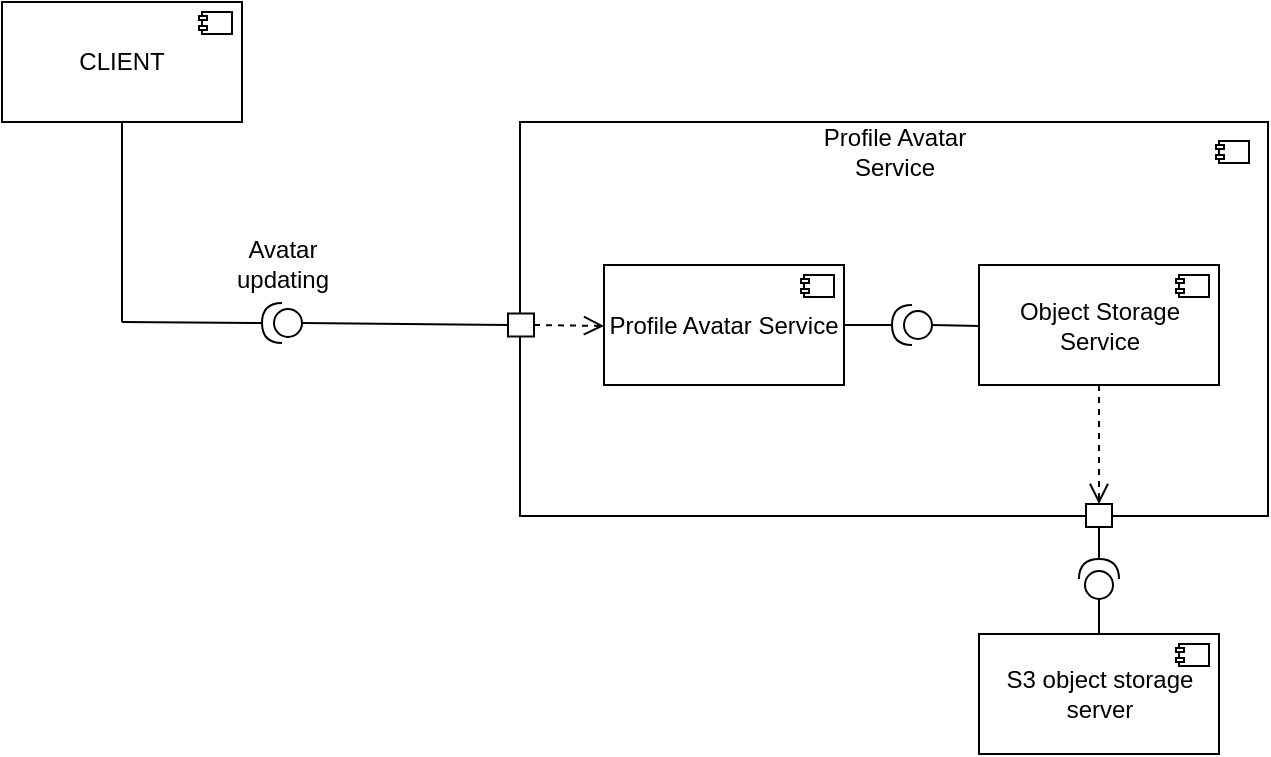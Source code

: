 <mxfile version="20.4.0" type="device"><diagram id="nkQsOTSvymRzPzDoInIp" name="Страница 1"><mxGraphModel dx="1121" dy="1223" grid="0" gridSize="10" guides="1" tooltips="1" connect="1" arrows="1" fold="1" page="1" pageScale="1" pageWidth="827" pageHeight="1169" math="0" shadow="0"><root><mxCell id="0"/><mxCell id="1" parent="0"/><mxCell id="WHRS4bBkxxhz5BvamvaC-1" value="CLIENT" style="rounded=0;whiteSpace=wrap;html=1;" parent="1" vertex="1"><mxGeometry x="88" y="157" width="120" height="60" as="geometry"/></mxCell><mxCell id="WHRS4bBkxxhz5BvamvaC-2" value="" style="rounded=0;whiteSpace=wrap;html=1;" parent="1" vertex="1"><mxGeometry x="347" y="217" width="374" height="197" as="geometry"/></mxCell><mxCell id="WHRS4bBkxxhz5BvamvaC-6" value="" style="rounded=0;whiteSpace=wrap;html=1;" parent="1" vertex="1"><mxGeometry x="188" y="162" width="15" height="11" as="geometry"/></mxCell><mxCell id="WHRS4bBkxxhz5BvamvaC-7" value="" style="rounded=0;whiteSpace=wrap;html=1;" parent="1" vertex="1"><mxGeometry x="186.5" y="164" width="4" height="2" as="geometry"/></mxCell><mxCell id="WHRS4bBkxxhz5BvamvaC-8" value="" style="rounded=0;whiteSpace=wrap;html=1;" parent="1" vertex="1"><mxGeometry x="186.5" y="169" width="4" height="2" as="geometry"/></mxCell><mxCell id="WHRS4bBkxxhz5BvamvaC-11" value="Profile Avatar Service" style="rounded=0;whiteSpace=wrap;html=1;" parent="1" vertex="1"><mxGeometry x="389" y="288.5" width="120" height="60" as="geometry"/></mxCell><mxCell id="WHRS4bBkxxhz5BvamvaC-12" value="" style="rounded=0;whiteSpace=wrap;html=1;" parent="1" vertex="1"><mxGeometry x="489" y="293.5" width="15" height="11" as="geometry"/></mxCell><mxCell id="WHRS4bBkxxhz5BvamvaC-13" value="" style="rounded=0;whiteSpace=wrap;html=1;" parent="1" vertex="1"><mxGeometry x="487.5" y="295.5" width="4" height="2" as="geometry"/></mxCell><mxCell id="WHRS4bBkxxhz5BvamvaC-14" value="" style="rounded=0;whiteSpace=wrap;html=1;" parent="1" vertex="1"><mxGeometry x="487.5" y="300.5" width="4" height="2" as="geometry"/></mxCell><mxCell id="WHRS4bBkxxhz5BvamvaC-15" value="Object Storage Service" style="rounded=0;whiteSpace=wrap;html=1;" parent="1" vertex="1"><mxGeometry x="576.5" y="288.5" width="120" height="60" as="geometry"/></mxCell><mxCell id="WHRS4bBkxxhz5BvamvaC-16" value="" style="rounded=0;whiteSpace=wrap;html=1;" parent="1" vertex="1"><mxGeometry x="676.5" y="293.5" width="15" height="11" as="geometry"/></mxCell><mxCell id="WHRS4bBkxxhz5BvamvaC-17" value="" style="rounded=0;whiteSpace=wrap;html=1;" parent="1" vertex="1"><mxGeometry x="675" y="295.5" width="4" height="2" as="geometry"/></mxCell><mxCell id="WHRS4bBkxxhz5BvamvaC-18" value="" style="rounded=0;whiteSpace=wrap;html=1;" parent="1" vertex="1"><mxGeometry x="675" y="300.5" width="4" height="2" as="geometry"/></mxCell><mxCell id="WHRS4bBkxxhz5BvamvaC-19" value="S3 object storage server" style="rounded=0;whiteSpace=wrap;html=1;" parent="1" vertex="1"><mxGeometry x="576.5" y="473" width="120" height="60" as="geometry"/></mxCell><mxCell id="WHRS4bBkxxhz5BvamvaC-20" value="" style="rounded=0;whiteSpace=wrap;html=1;" parent="1" vertex="1"><mxGeometry x="676.5" y="478" width="15" height="11" as="geometry"/></mxCell><mxCell id="WHRS4bBkxxhz5BvamvaC-21" value="" style="rounded=0;whiteSpace=wrap;html=1;" parent="1" vertex="1"><mxGeometry x="675" y="480" width="4" height="2" as="geometry"/></mxCell><mxCell id="WHRS4bBkxxhz5BvamvaC-22" value="" style="rounded=0;whiteSpace=wrap;html=1;" parent="1" vertex="1"><mxGeometry x="675" y="485" width="4" height="2" as="geometry"/></mxCell><mxCell id="WHRS4bBkxxhz5BvamvaC-23" value="Profile Avatar Service" style="text;html=1;strokeColor=none;fillColor=none;align=center;verticalAlign=middle;whiteSpace=wrap;rounded=0;" parent="1" vertex="1"><mxGeometry x="492.5" y="217" width="83" height="30" as="geometry"/></mxCell><mxCell id="WHRS4bBkxxhz5BvamvaC-24" value="" style="rounded=0;whiteSpace=wrap;html=1;" parent="1" vertex="1"><mxGeometry x="696.5" y="226.5" width="15" height="11" as="geometry"/></mxCell><mxCell id="WHRS4bBkxxhz5BvamvaC-25" value="" style="rounded=0;whiteSpace=wrap;html=1;" parent="1" vertex="1"><mxGeometry x="695" y="228.5" width="4" height="2" as="geometry"/></mxCell><mxCell id="WHRS4bBkxxhz5BvamvaC-26" value="" style="rounded=0;whiteSpace=wrap;html=1;" parent="1" vertex="1"><mxGeometry x="695" y="233.5" width="4" height="2" as="geometry"/></mxCell><mxCell id="WHRS4bBkxxhz5BvamvaC-27" value="" style="shape=providedRequiredInterface;html=1;verticalLabelPosition=bottom;sketch=0;direction=south;rotation=90;" parent="1" vertex="1"><mxGeometry x="218" y="307.5" width="20" height="20" as="geometry"/></mxCell><mxCell id="WHRS4bBkxxhz5BvamvaC-28" value="" style="endArrow=none;html=1;rounded=0;entryX=0.5;entryY=1;entryDx=0;entryDy=0;" parent="1" target="WHRS4bBkxxhz5BvamvaC-1" edge="1"><mxGeometry width="50" height="50" relative="1" as="geometry"><mxPoint x="148" y="317" as="sourcePoint"/><mxPoint x="144" y="229.5" as="targetPoint"/></mxGeometry></mxCell><mxCell id="WHRS4bBkxxhz5BvamvaC-29" value="" style="endArrow=none;html=1;rounded=0;exitX=1;exitY=0.5;exitDx=0;exitDy=0;exitPerimeter=0;" parent="1" source="WHRS4bBkxxhz5BvamvaC-27" edge="1"><mxGeometry width="50" height="50" relative="1" as="geometry"><mxPoint x="93" y="391" as="sourcePoint"/><mxPoint x="148" y="317" as="targetPoint"/></mxGeometry></mxCell><mxCell id="WHRS4bBkxxhz5BvamvaC-30" value="" style="endArrow=none;html=1;rounded=0;exitX=0;exitY=0.5;exitDx=0;exitDy=0;exitPerimeter=0;entryX=0;entryY=0.5;entryDx=0;entryDy=0;" parent="1" source="WHRS4bBkxxhz5BvamvaC-27" target="WHRS4bBkxxhz5BvamvaC-31" edge="1"><mxGeometry width="50" height="50" relative="1" as="geometry"><mxPoint x="255" y="323" as="sourcePoint"/><mxPoint x="333" y="319" as="targetPoint"/></mxGeometry></mxCell><mxCell id="WHRS4bBkxxhz5BvamvaC-31" value="" style="rounded=0;whiteSpace=wrap;html=1;" parent="1" vertex="1"><mxGeometry x="341" y="312.75" width="13" height="11.5" as="geometry"/></mxCell><mxCell id="WHRS4bBkxxhz5BvamvaC-32" value="" style="shape=providedRequiredInterface;html=1;verticalLabelPosition=bottom;sketch=0;direction=south;rotation=90;" parent="1" vertex="1"><mxGeometry x="533" y="308.5" width="20" height="20" as="geometry"/></mxCell><mxCell id="WHRS4bBkxxhz5BvamvaC-33" value="" style="endArrow=none;html=1;rounded=0;exitX=1;exitY=0.5;exitDx=0;exitDy=0;exitPerimeter=0;" parent="1" source="WHRS4bBkxxhz5BvamvaC-32" edge="1"><mxGeometry width="50" height="50" relative="1" as="geometry"><mxPoint x="415" y="392" as="sourcePoint"/><mxPoint x="509" y="318.5" as="targetPoint"/></mxGeometry></mxCell><mxCell id="WHRS4bBkxxhz5BvamvaC-34" value="" style="endArrow=none;html=1;rounded=0;exitX=0;exitY=0.5;exitDx=0;exitDy=0;exitPerimeter=0;" parent="1" source="WHRS4bBkxxhz5BvamvaC-32" edge="1"><mxGeometry width="50" height="50" relative="1" as="geometry"><mxPoint x="567.5" y="318.5" as="sourcePoint"/><mxPoint x="577" y="319" as="targetPoint"/></mxGeometry></mxCell><mxCell id="WHRS4bBkxxhz5BvamvaC-35" value="" style="html=1;verticalAlign=bottom;endArrow=open;dashed=1;endSize=8;rounded=0;exitX=1;exitY=0.5;exitDx=0;exitDy=0;" parent="1" source="WHRS4bBkxxhz5BvamvaC-31" edge="1"><mxGeometry relative="1" as="geometry"><mxPoint x="362" y="318.16" as="sourcePoint"/><mxPoint x="389" y="319" as="targetPoint"/></mxGeometry></mxCell><mxCell id="WHRS4bBkxxhz5BvamvaC-36" value="Avatar updating" style="text;html=1;strokeColor=none;fillColor=none;align=center;verticalAlign=middle;whiteSpace=wrap;rounded=0;" parent="1" vertex="1"><mxGeometry x="195.5" y="272.5" width="65" height="30" as="geometry"/></mxCell><mxCell id="WHRS4bBkxxhz5BvamvaC-38" value="" style="html=1;verticalAlign=bottom;endArrow=open;dashed=1;endSize=8;rounded=0;fontSize=11;exitX=0.5;exitY=1;exitDx=0;exitDy=0;entryX=0.5;entryY=0;entryDx=0;entryDy=0;" parent="1" source="WHRS4bBkxxhz5BvamvaC-15" target="WHRS4bBkxxhz5BvamvaC-39" edge="1"><mxGeometry relative="1" as="geometry"><mxPoint x="650" y="389" as="sourcePoint"/><mxPoint x="570" y="389" as="targetPoint"/></mxGeometry></mxCell><mxCell id="WHRS4bBkxxhz5BvamvaC-39" value="" style="rounded=0;whiteSpace=wrap;html=1;" parent="1" vertex="1"><mxGeometry x="630" y="408" width="13" height="11.5" as="geometry"/></mxCell><mxCell id="WHRS4bBkxxhz5BvamvaC-48" value="" style="shape=providedRequiredInterface;html=1;verticalLabelPosition=bottom;sketch=0;direction=south;rotation=-180;" parent="1" vertex="1"><mxGeometry x="626.5" y="435.5" width="20" height="20" as="geometry"/></mxCell><mxCell id="WHRS4bBkxxhz5BvamvaC-49" value="" style="endArrow=none;html=1;rounded=0;exitX=1;exitY=0.5;exitDx=0;exitDy=0;exitPerimeter=0;" parent="1" source="WHRS4bBkxxhz5BvamvaC-48" edge="1"><mxGeometry width="50" height="50" relative="1" as="geometry"><mxPoint x="501.5" y="519" as="sourcePoint"/><mxPoint x="636.5" y="419.5" as="targetPoint"/></mxGeometry></mxCell><mxCell id="WHRS4bBkxxhz5BvamvaC-50" value="" style="endArrow=none;html=1;rounded=0;exitX=0;exitY=0.5;exitDx=0;exitDy=0;exitPerimeter=0;entryX=0.5;entryY=0;entryDx=0;entryDy=0;" parent="1" source="WHRS4bBkxxhz5BvamvaC-48" target="WHRS4bBkxxhz5BvamvaC-19" edge="1"><mxGeometry width="50" height="50" relative="1" as="geometry"><mxPoint x="663.5" y="451" as="sourcePoint"/><mxPoint x="636.5" y="471.5" as="targetPoint"/></mxGeometry></mxCell></root></mxGraphModel></diagram></mxfile>